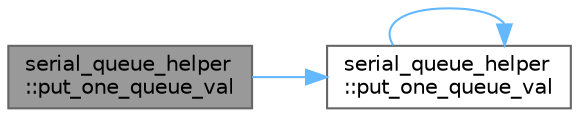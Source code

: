 digraph "serial_queue_helper::put_one_queue_val"
{
 // LATEX_PDF_SIZE
  bgcolor="transparent";
  edge [fontname=Helvetica,fontsize=10,labelfontname=Helvetica,labelfontsize=10];
  node [fontname=Helvetica,fontsize=10,shape=box,height=0.2,width=0.4];
  rankdir="LR";
  Node1 [id="Node000001",label="serial_queue_helper\l::put_one_queue_val",height=0.2,width=0.4,color="gray40", fillcolor="grey60", style="filled", fontcolor="black",tooltip=" "];
  Node1 -> Node2 [id="edge1_Node000001_Node000002",color="steelblue1",style="solid",tooltip=" "];
  Node2 [id="Node000002",label="serial_queue_helper\l::put_one_queue_val",height=0.2,width=0.4,color="grey40", fillcolor="white", style="filled",URL="$classserial__queue__helper.html#a32bcd60cd75ea526f90a586e01e878c8",tooltip=" "];
  Node2 -> Node2 [id="edge2_Node000002_Node000002",color="steelblue1",style="solid",tooltip=" "];
}

